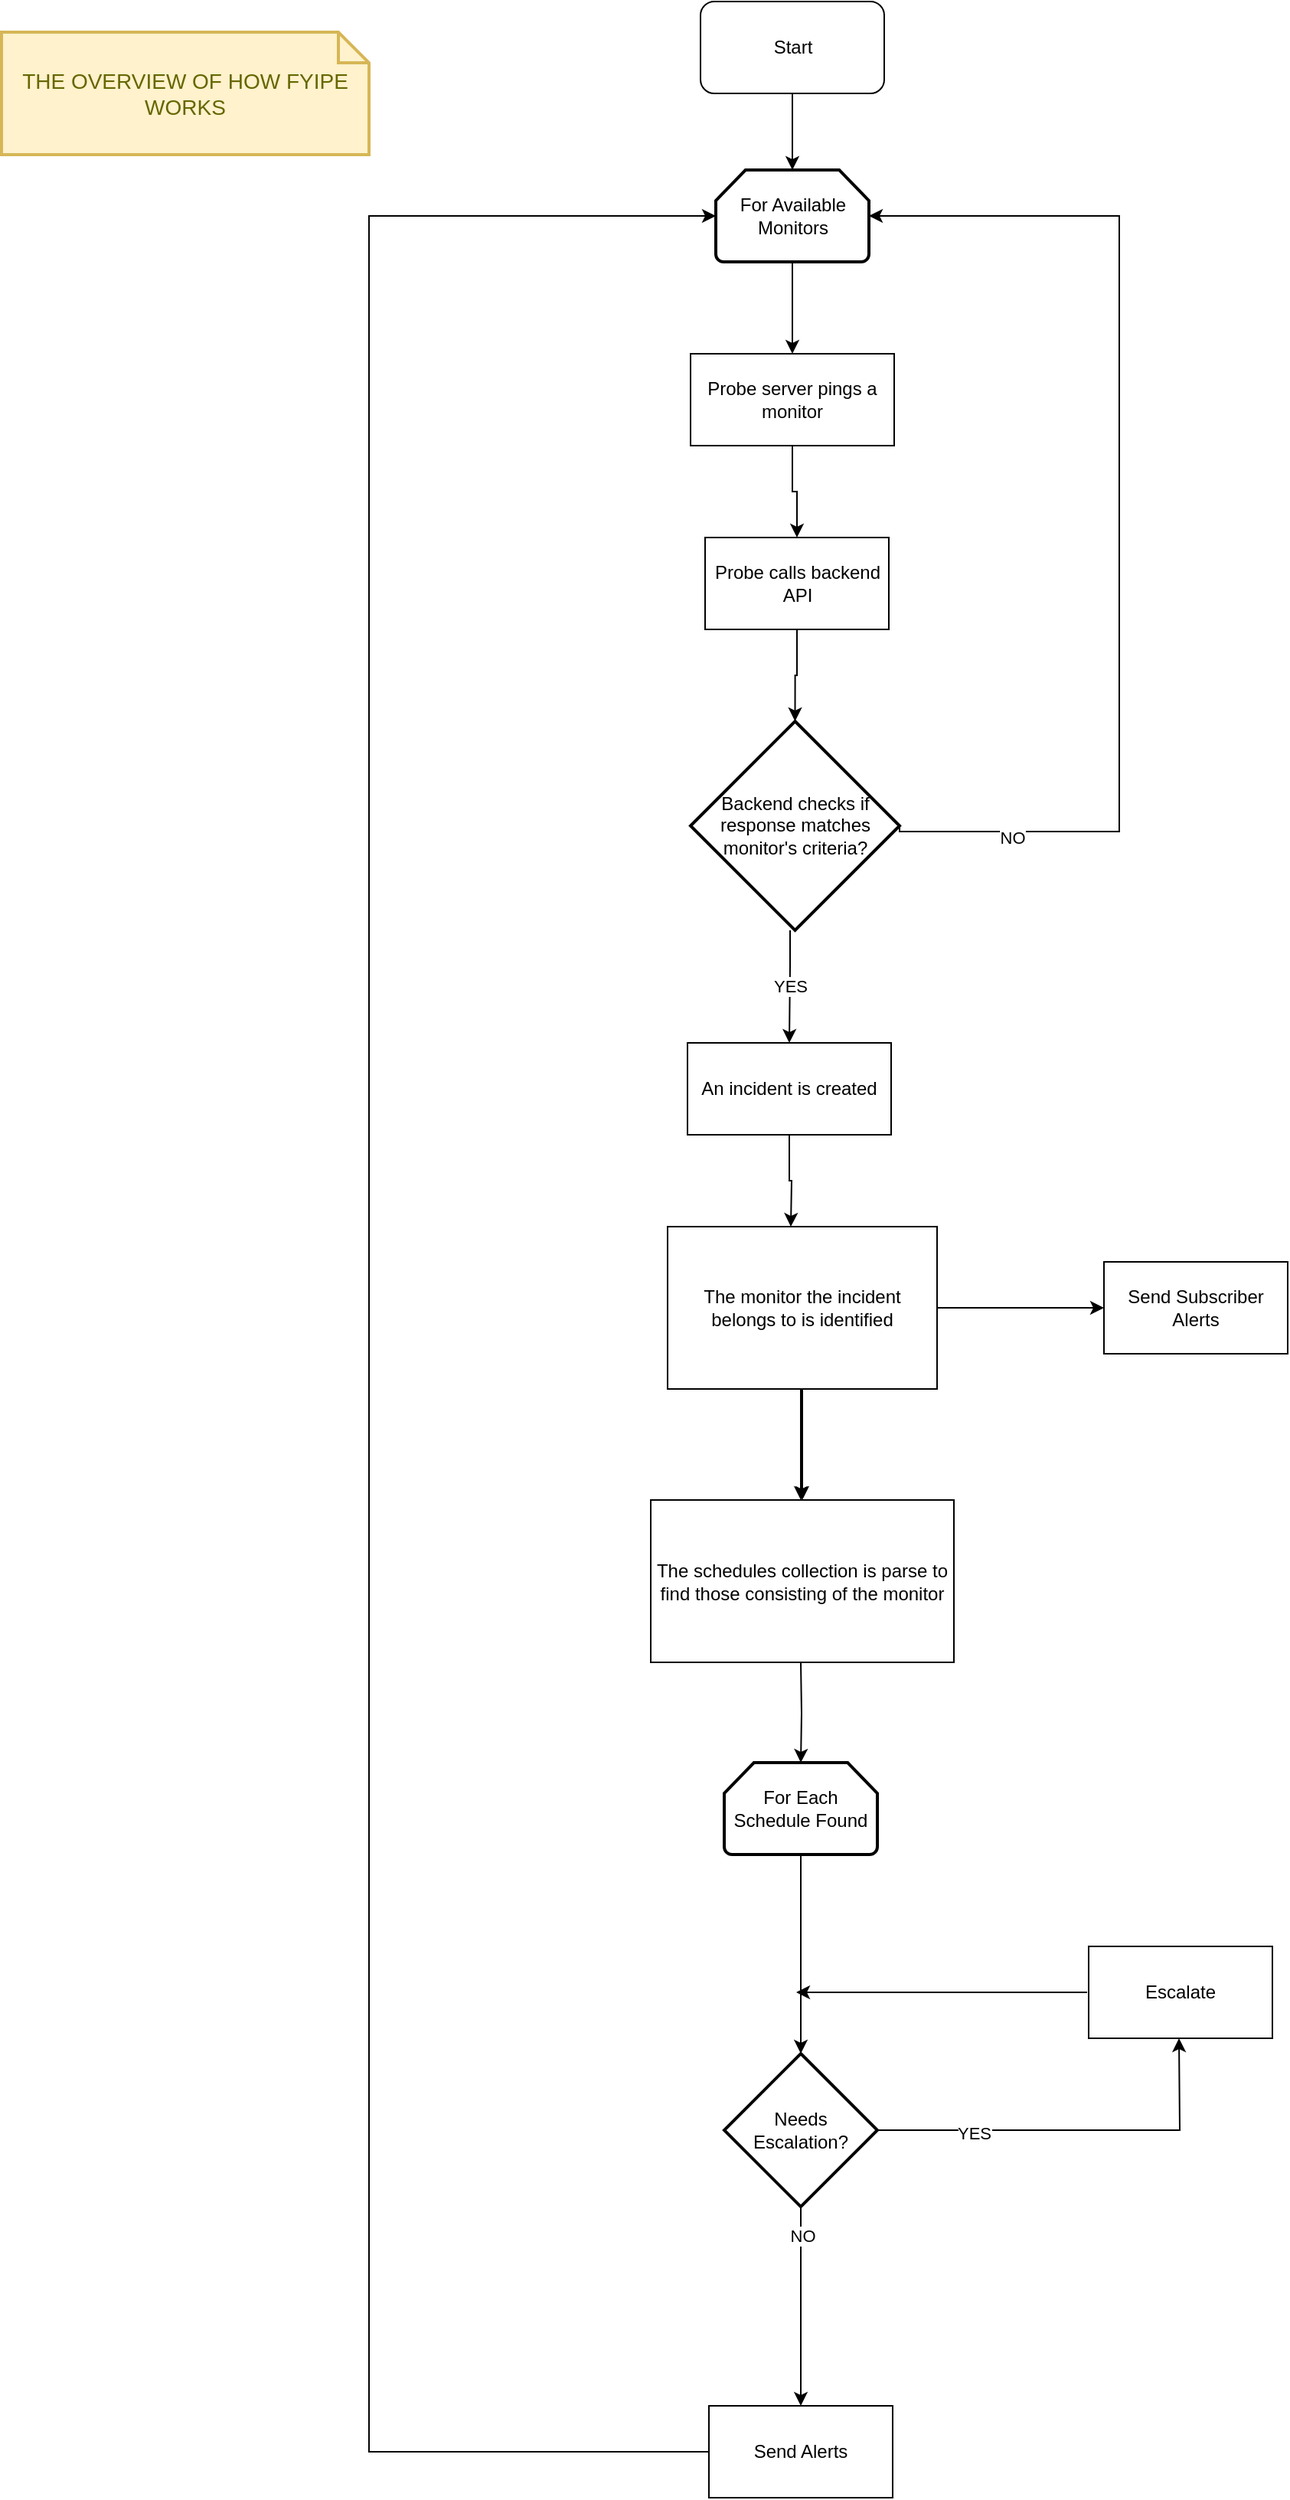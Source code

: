 <mxfile version="14.0.1" type="google"><diagram id="C5RBs43oDa-KdzZeNtuy" name="Page-1"><mxGraphModel dx="2489" dy="1914" grid="1" gridSize="10" guides="1" tooltips="1" connect="1" arrows="1" fold="1" page="1" pageScale="1" pageWidth="827" pageHeight="1169" math="0" shadow="0"><root><mxCell id="WIyWlLk6GJQsqaUBKTNV-0"/><mxCell id="WIyWlLk6GJQsqaUBKTNV-1" parent="WIyWlLk6GJQsqaUBKTNV-0"/><mxCell id="0Y0U79A9ypD5LloPL5sB-0" value="THE OVERVIEW OF HOW FYIPE WORKS" style="shape=note;strokeWidth=2;fontSize=14;size=20;whiteSpace=wrap;html=1;fillColor=#fff2cc;strokeColor=#d6b656;fontColor=#666600;" vertex="1" parent="WIyWlLk6GJQsqaUBKTNV-1"><mxGeometry x="-140" y="-480" width="240" height="80" as="geometry"/></mxCell><mxCell id="0Y0U79A9ypD5LloPL5sB-4" style="edgeStyle=orthogonalEdgeStyle;rounded=0;orthogonalLoop=1;jettySize=auto;html=1;" edge="1" parent="WIyWlLk6GJQsqaUBKTNV-1"><mxGeometry relative="1" as="geometry"><mxPoint x="382" y="478.5" as="targetPoint"/><mxPoint x="382" y="406" as="sourcePoint"/></mxGeometry></mxCell><mxCell id="0Y0U79A9ypD5LloPL5sB-46" style="edgeStyle=orthogonalEdgeStyle;rounded=0;orthogonalLoop=1;jettySize=auto;html=1;" edge="1" parent="WIyWlLk6GJQsqaUBKTNV-1" source="0Y0U79A9ypD5LloPL5sB-3" target="0Y0U79A9ypD5LloPL5sB-47"><mxGeometry relative="1" as="geometry"><mxPoint x="600" y="353" as="targetPoint"/></mxGeometry></mxCell><mxCell id="0Y0U79A9ypD5LloPL5sB-55" value="" style="edgeStyle=orthogonalEdgeStyle;rounded=0;orthogonalLoop=1;jettySize=auto;html=1;" edge="1" parent="WIyWlLk6GJQsqaUBKTNV-1" source="0Y0U79A9ypD5LloPL5sB-3" target="0Y0U79A9ypD5LloPL5sB-5"><mxGeometry relative="1" as="geometry"/></mxCell><mxCell id="0Y0U79A9ypD5LloPL5sB-3" value="The monitor the incident belongs to is identified" style="whiteSpace=wrap;html=1;" vertex="1" parent="WIyWlLk6GJQsqaUBKTNV-1"><mxGeometry x="295" y="300" width="176" height="106" as="geometry"/></mxCell><mxCell id="0Y0U79A9ypD5LloPL5sB-6" style="edgeStyle=orthogonalEdgeStyle;rounded=0;orthogonalLoop=1;jettySize=auto;html=1;entryX=0.5;entryY=0;entryDx=0;entryDy=0;entryPerimeter=0;" edge="1" parent="WIyWlLk6GJQsqaUBKTNV-1" target="0Y0U79A9ypD5LloPL5sB-10"><mxGeometry relative="1" as="geometry"><mxPoint x="394" y="690" as="targetPoint"/><mxPoint x="382" y="584.5" as="sourcePoint"/></mxGeometry></mxCell><mxCell id="0Y0U79A9ypD5LloPL5sB-5" value="The schedules collection is parse to find those consisting of the monitor" style="whiteSpace=wrap;html=1;imageWidth=80;direction=north;imageHeight=20;" vertex="1" parent="WIyWlLk6GJQsqaUBKTNV-1"><mxGeometry x="284" y="478.5" width="198" height="106" as="geometry"/></mxCell><mxCell id="0Y0U79A9ypD5LloPL5sB-25" style="edgeStyle=orthogonalEdgeStyle;rounded=0;orthogonalLoop=1;jettySize=auto;html=1;" edge="1" parent="WIyWlLk6GJQsqaUBKTNV-1" source="0Y0U79A9ypD5LloPL5sB-10" target="0Y0U79A9ypD5LloPL5sB-14"><mxGeometry relative="1" as="geometry"/></mxCell><mxCell id="0Y0U79A9ypD5LloPL5sB-10" value="For Each Schedule Found" style="strokeWidth=2;html=1;shape=mxgraph.flowchart.loop_limit;whiteSpace=wrap;" vertex="1" parent="WIyWlLk6GJQsqaUBKTNV-1"><mxGeometry x="332" y="650" width="100" height="60" as="geometry"/></mxCell><mxCell id="0Y0U79A9ypD5LloPL5sB-15" style="edgeStyle=orthogonalEdgeStyle;rounded=0;orthogonalLoop=1;jettySize=auto;html=1;" edge="1" parent="WIyWlLk6GJQsqaUBKTNV-1" source="0Y0U79A9ypD5LloPL5sB-14"><mxGeometry relative="1" as="geometry"><mxPoint x="629" y="830" as="targetPoint"/></mxGeometry></mxCell><mxCell id="0Y0U79A9ypD5LloPL5sB-20" value="YES" style="edgeLabel;html=1;align=center;verticalAlign=middle;resizable=0;points=[];" vertex="1" connectable="0" parent="0Y0U79A9ypD5LloPL5sB-15"><mxGeometry x="-0.516" y="-2" relative="1" as="geometry"><mxPoint as="offset"/></mxGeometry></mxCell><mxCell id="0Y0U79A9ypD5LloPL5sB-28" style="edgeStyle=orthogonalEdgeStyle;rounded=0;orthogonalLoop=1;jettySize=auto;html=1;entryX=0.5;entryY=0;entryDx=0;entryDy=0;" edge="1" parent="WIyWlLk6GJQsqaUBKTNV-1" source="0Y0U79A9ypD5LloPL5sB-14" target="0Y0U79A9ypD5LloPL5sB-23"><mxGeometry relative="1" as="geometry"><mxPoint x="378" y="1050" as="targetPoint"/></mxGeometry></mxCell><mxCell id="0Y0U79A9ypD5LloPL5sB-29" value="NO" style="edgeLabel;html=1;align=center;verticalAlign=middle;resizable=0;points=[];" vertex="1" connectable="0" parent="0Y0U79A9ypD5LloPL5sB-28"><mxGeometry x="-0.708" y="1" relative="1" as="geometry"><mxPoint as="offset"/></mxGeometry></mxCell><mxCell id="0Y0U79A9ypD5LloPL5sB-14" value="Needs Escalation?" style="strokeWidth=2;html=1;shape=mxgraph.flowchart.decision;whiteSpace=wrap;" vertex="1" parent="WIyWlLk6GJQsqaUBKTNV-1"><mxGeometry x="332" y="840" width="100" height="100" as="geometry"/></mxCell><mxCell id="0Y0U79A9ypD5LloPL5sB-17" style="edgeStyle=orthogonalEdgeStyle;rounded=0;orthogonalLoop=1;jettySize=auto;html=1;" edge="1" parent="WIyWlLk6GJQsqaUBKTNV-1"><mxGeometry relative="1" as="geometry"><mxPoint x="379" y="800" as="targetPoint"/><mxPoint x="569" y="800" as="sourcePoint"/></mxGeometry></mxCell><mxCell id="0Y0U79A9ypD5LloPL5sB-16" value="Escalate" style="rounded=0;whiteSpace=wrap;html=1;" vertex="1" parent="WIyWlLk6GJQsqaUBKTNV-1"><mxGeometry x="570" y="770" width="120" height="60" as="geometry"/></mxCell><mxCell id="0Y0U79A9ypD5LloPL5sB-45" style="edgeStyle=orthogonalEdgeStyle;rounded=0;orthogonalLoop=1;jettySize=auto;html=1;entryX=0;entryY=0.5;entryDx=0;entryDy=0;entryPerimeter=0;" edge="1" parent="WIyWlLk6GJQsqaUBKTNV-1" source="0Y0U79A9ypD5LloPL5sB-23" target="0Y0U79A9ypD5LloPL5sB-48"><mxGeometry relative="1" as="geometry"><mxPoint x="230" y="-190" as="targetPoint"/><Array as="points"><mxPoint x="100" y="1100"/><mxPoint x="100" y="-360"/></Array></mxGeometry></mxCell><mxCell id="0Y0U79A9ypD5LloPL5sB-23" value="Send Alerts" style="rounded=0;whiteSpace=wrap;html=1;" vertex="1" parent="WIyWlLk6GJQsqaUBKTNV-1"><mxGeometry x="322" y="1070" width="120" height="60" as="geometry"/></mxCell><mxCell id="0Y0U79A9ypD5LloPL5sB-34" style="edgeStyle=orthogonalEdgeStyle;rounded=0;orthogonalLoop=1;jettySize=auto;html=1;entryX=0.463;entryY=0;entryDx=0;entryDy=0;entryPerimeter=0;" edge="1" parent="WIyWlLk6GJQsqaUBKTNV-1" source="0Y0U79A9ypD5LloPL5sB-30"><mxGeometry relative="1" as="geometry"><mxPoint x="375.488" y="300" as="targetPoint"/></mxGeometry></mxCell><mxCell id="0Y0U79A9ypD5LloPL5sB-30" value="&lt;span&gt;An incident is created&lt;/span&gt;" style="rounded=0;whiteSpace=wrap;html=1;" vertex="1" parent="WIyWlLk6GJQsqaUBKTNV-1"><mxGeometry x="308" y="180" width="133" height="60" as="geometry"/></mxCell><mxCell id="0Y0U79A9ypD5LloPL5sB-50" style="edgeStyle=orthogonalEdgeStyle;rounded=0;orthogonalLoop=1;jettySize=auto;html=1;entryX=0.5;entryY=0;entryDx=0;entryDy=0;entryPerimeter=0;" edge="1" parent="WIyWlLk6GJQsqaUBKTNV-1" source="0Y0U79A9ypD5LloPL5sB-35" target="0Y0U79A9ypD5LloPL5sB-48"><mxGeometry relative="1" as="geometry"/></mxCell><mxCell id="0Y0U79A9ypD5LloPL5sB-35" value="Start" style="rounded=1;whiteSpace=wrap;html=1;" vertex="1" parent="WIyWlLk6GJQsqaUBKTNV-1"><mxGeometry x="316.5" y="-500" width="120" height="60" as="geometry"/></mxCell><mxCell id="0Y0U79A9ypD5LloPL5sB-67" style="edgeStyle=orthogonalEdgeStyle;rounded=0;orthogonalLoop=1;jettySize=auto;html=1;" edge="1" parent="WIyWlLk6GJQsqaUBKTNV-1" source="0Y0U79A9ypD5LloPL5sB-36" target="0Y0U79A9ypD5LloPL5sB-61"><mxGeometry relative="1" as="geometry"/></mxCell><mxCell id="0Y0U79A9ypD5LloPL5sB-36" value="Probe server pings a monitor" style="rounded=0;whiteSpace=wrap;html=1;" vertex="1" parent="WIyWlLk6GJQsqaUBKTNV-1"><mxGeometry x="310" y="-270" width="133" height="60" as="geometry"/></mxCell><mxCell id="0Y0U79A9ypD5LloPL5sB-47" value="Send Subscriber Alerts" style="rounded=0;whiteSpace=wrap;html=1;" vertex="1" parent="WIyWlLk6GJQsqaUBKTNV-1"><mxGeometry x="580" y="323" width="120" height="60" as="geometry"/></mxCell><mxCell id="0Y0U79A9ypD5LloPL5sB-49" style="edgeStyle=orthogonalEdgeStyle;rounded=0;orthogonalLoop=1;jettySize=auto;html=1;" edge="1" parent="WIyWlLk6GJQsqaUBKTNV-1" source="0Y0U79A9ypD5LloPL5sB-48" target="0Y0U79A9ypD5LloPL5sB-36"><mxGeometry relative="1" as="geometry"/></mxCell><mxCell id="0Y0U79A9ypD5LloPL5sB-48" value="For Available Monitors" style="strokeWidth=2;html=1;shape=mxgraph.flowchart.loop_limit;whiteSpace=wrap;" vertex="1" parent="WIyWlLk6GJQsqaUBKTNV-1"><mxGeometry x="326.5" y="-390" width="100" height="60" as="geometry"/></mxCell><mxCell id="0Y0U79A9ypD5LloPL5sB-53" value="YES" style="edgeStyle=orthogonalEdgeStyle;rounded=0;orthogonalLoop=1;jettySize=auto;html=1;entryX=0.5;entryY=0;entryDx=0;entryDy=0;" edge="1" parent="WIyWlLk6GJQsqaUBKTNV-1" source="0Y0U79A9ypD5LloPL5sB-51" target="0Y0U79A9ypD5LloPL5sB-30"><mxGeometry relative="1" as="geometry"><Array as="points"><mxPoint x="375" y="130"/><mxPoint x="375" y="130"/></Array></mxGeometry></mxCell><mxCell id="0Y0U79A9ypD5LloPL5sB-59" style="edgeStyle=orthogonalEdgeStyle;rounded=0;orthogonalLoop=1;jettySize=auto;html=1;entryX=1;entryY=0.5;entryDx=0;entryDy=0;entryPerimeter=0;exitX=1;exitY=0.5;exitDx=0;exitDy=0;exitPerimeter=0;" edge="1" parent="WIyWlLk6GJQsqaUBKTNV-1" source="0Y0U79A9ypD5LloPL5sB-51" target="0Y0U79A9ypD5LloPL5sB-48"><mxGeometry relative="1" as="geometry"><mxPoint x="570" y="-190" as="targetPoint"/><Array as="points"><mxPoint x="447" y="42"/><mxPoint x="590" y="42"/><mxPoint x="590" y="-360"/></Array></mxGeometry></mxCell><mxCell id="0Y0U79A9ypD5LloPL5sB-60" value="NO" style="edgeLabel;html=1;align=center;verticalAlign=middle;resizable=0;points=[];" vertex="1" connectable="0" parent="0Y0U79A9ypD5LloPL5sB-59"><mxGeometry x="-0.656" y="-4" relative="1" as="geometry"><mxPoint x="-45.75" as="offset"/></mxGeometry></mxCell><mxCell id="0Y0U79A9ypD5LloPL5sB-51" value="&lt;span&gt;Backend checks if response matches monitor's criteria?&lt;/span&gt;" style="strokeWidth=2;html=1;shape=mxgraph.flowchart.decision;whiteSpace=wrap;aspect=fixed;" vertex="1" parent="WIyWlLk6GJQsqaUBKTNV-1"><mxGeometry x="310" y="-30" width="136.5" height="136.5" as="geometry"/></mxCell><mxCell id="0Y0U79A9ypD5LloPL5sB-66" style="edgeStyle=orthogonalEdgeStyle;rounded=0;orthogonalLoop=1;jettySize=auto;html=1;entryX=0.5;entryY=0;entryDx=0;entryDy=0;entryPerimeter=0;" edge="1" parent="WIyWlLk6GJQsqaUBKTNV-1" source="0Y0U79A9ypD5LloPL5sB-61" target="0Y0U79A9ypD5LloPL5sB-51"><mxGeometry relative="1" as="geometry"/></mxCell><mxCell id="0Y0U79A9ypD5LloPL5sB-61" value="Probe calls backend API" style="whiteSpace=wrap;html=1;" vertex="1" parent="WIyWlLk6GJQsqaUBKTNV-1"><mxGeometry x="319.5" y="-150" width="120" height="60" as="geometry"/></mxCell></root></mxGraphModel></diagram></mxfile>
